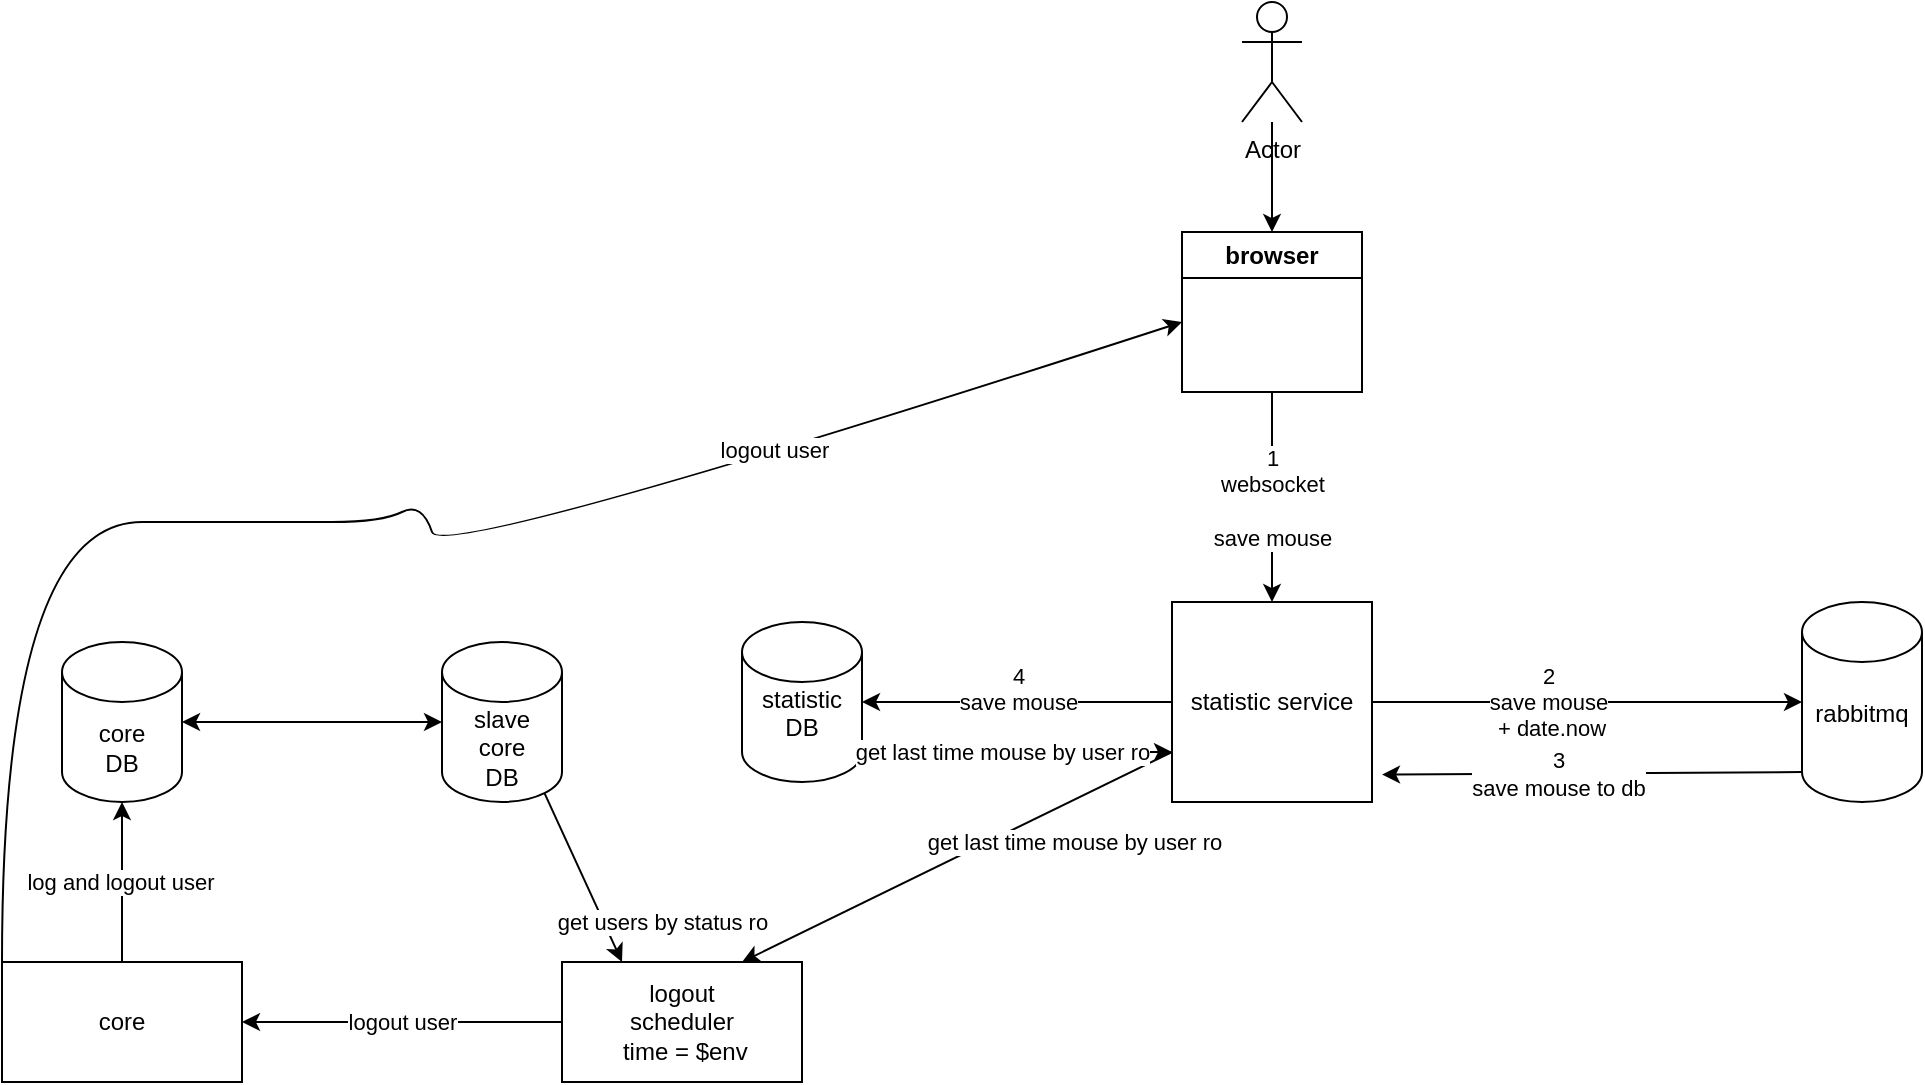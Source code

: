 <mxfile version="21.1.8" type="github">
  <diagram name="Страница 1" id="4xukLvxWsqBlN_RhjHFp">
    <mxGraphModel dx="1870" dy="648" grid="1" gridSize="10" guides="1" tooltips="1" connect="1" arrows="1" fold="1" page="1" pageScale="1" pageWidth="827" pageHeight="1169" math="0" shadow="0">
      <root>
        <mxCell id="0" />
        <mxCell id="1" parent="0" />
        <mxCell id="3AopopT1q7frU1fiOUVZ-1" value="Actor" style="shape=umlActor;verticalLabelPosition=bottom;verticalAlign=top;html=1;outlineConnect=0;" parent="1" vertex="1">
          <mxGeometry x="400" y="430" width="30" height="60" as="geometry" />
        </mxCell>
        <mxCell id="3AopopT1q7frU1fiOUVZ-2" value="&lt;div&gt;browser&lt;/div&gt;" style="swimlane;whiteSpace=wrap;html=1;" parent="1" vertex="1">
          <mxGeometry x="370" y="545" width="90" height="80" as="geometry" />
        </mxCell>
        <mxCell id="3AopopT1q7frU1fiOUVZ-3" value="statistic service" style="whiteSpace=wrap;html=1;aspect=fixed;" parent="1" vertex="1">
          <mxGeometry x="365" y="730" width="100" height="100" as="geometry" />
        </mxCell>
        <mxCell id="3AopopT1q7frU1fiOUVZ-4" value="&lt;div&gt;1 &lt;br&gt;&lt;/div&gt;&lt;div&gt;websocket&lt;/div&gt;&lt;div&gt;&lt;br&gt;&lt;/div&gt;&lt;div&gt;save mouse&lt;/div&gt;" style="endArrow=classic;html=1;rounded=0;exitX=0.5;exitY=1;exitDx=0;exitDy=0;entryX=0.5;entryY=0;entryDx=0;entryDy=0;" parent="1" source="3AopopT1q7frU1fiOUVZ-2" target="3AopopT1q7frU1fiOUVZ-3" edge="1">
          <mxGeometry width="50" height="50" relative="1" as="geometry">
            <mxPoint x="390" y="690" as="sourcePoint" />
            <mxPoint x="440" y="640" as="targetPoint" />
          </mxGeometry>
        </mxCell>
        <mxCell id="3AopopT1q7frU1fiOUVZ-5" value="" style="endArrow=classic;html=1;rounded=0;exitX=1;exitY=0.5;exitDx=0;exitDy=0;" parent="1" source="3AopopT1q7frU1fiOUVZ-3" target="3AopopT1q7frU1fiOUVZ-6" edge="1">
          <mxGeometry width="50" height="50" relative="1" as="geometry">
            <mxPoint x="390" y="690" as="sourcePoint" />
            <mxPoint x="550" y="770" as="targetPoint" />
          </mxGeometry>
        </mxCell>
        <mxCell id="3AopopT1q7frU1fiOUVZ-7" value="&lt;div&gt;2&lt;/div&gt;&lt;div&gt;save mouse&lt;/div&gt;&lt;div&gt;&amp;nbsp;+ date.now&lt;/div&gt;" style="edgeLabel;html=1;align=center;verticalAlign=middle;resizable=0;points=[];" parent="3AopopT1q7frU1fiOUVZ-5" vertex="1" connectable="0">
          <mxGeometry x="-0.183" relative="1" as="geometry">
            <mxPoint as="offset" />
          </mxGeometry>
        </mxCell>
        <mxCell id="3AopopT1q7frU1fiOUVZ-6" value="&lt;div&gt;rabbitmq&lt;/div&gt;&lt;div&gt;&lt;br&gt;&lt;/div&gt;" style="shape=cylinder3;whiteSpace=wrap;html=1;boundedLbl=1;backgroundOutline=1;size=15;" parent="1" vertex="1">
          <mxGeometry x="680" y="730" width="60" height="100" as="geometry" />
        </mxCell>
        <mxCell id="3AopopT1q7frU1fiOUVZ-8" value="" style="endArrow=classic;html=1;rounded=0;exitX=0;exitY=1;exitDx=0;exitDy=-15;exitPerimeter=0;entryX=1.05;entryY=0.863;entryDx=0;entryDy=0;entryPerimeter=0;" parent="1" source="3AopopT1q7frU1fiOUVZ-6" target="3AopopT1q7frU1fiOUVZ-3" edge="1">
          <mxGeometry width="50" height="50" relative="1" as="geometry">
            <mxPoint x="390" y="690" as="sourcePoint" />
            <mxPoint x="440" y="640" as="targetPoint" />
          </mxGeometry>
        </mxCell>
        <mxCell id="3AopopT1q7frU1fiOUVZ-9" value="&lt;div&gt;3&lt;/div&gt;&lt;div&gt;save mouse to db&lt;/div&gt;" style="edgeLabel;html=1;align=center;verticalAlign=middle;resizable=0;points=[];" parent="3AopopT1q7frU1fiOUVZ-8" vertex="1" connectable="0">
          <mxGeometry x="0.515" y="3" relative="1" as="geometry">
            <mxPoint x="37" y="-3" as="offset" />
          </mxGeometry>
        </mxCell>
        <mxCell id="3AopopT1q7frU1fiOUVZ-10" value="&lt;div&gt;statistic DB&lt;/div&gt;&lt;div&gt;&lt;br&gt;&lt;/div&gt;" style="shape=cylinder3;whiteSpace=wrap;html=1;boundedLbl=1;backgroundOutline=1;size=15;" parent="1" vertex="1">
          <mxGeometry x="150" y="740" width="60" height="80" as="geometry" />
        </mxCell>
        <mxCell id="3AopopT1q7frU1fiOUVZ-11" value="&lt;div&gt;4&lt;/div&gt;&lt;div&gt;save mouse&lt;/div&gt;&lt;div&gt;&lt;br&gt;&lt;/div&gt;" style="endArrow=classic;html=1;rounded=0;entryX=1;entryY=0.5;entryDx=0;entryDy=0;entryPerimeter=0;exitX=0;exitY=0.5;exitDx=0;exitDy=0;" parent="1" source="3AopopT1q7frU1fiOUVZ-3" target="3AopopT1q7frU1fiOUVZ-10" edge="1">
          <mxGeometry width="50" height="50" relative="1" as="geometry">
            <mxPoint x="390" y="690" as="sourcePoint" />
            <mxPoint x="440" y="640" as="targetPoint" />
          </mxGeometry>
        </mxCell>
        <mxCell id="3AopopT1q7frU1fiOUVZ-12" value="" style="endArrow=classic;html=1;rounded=0;entryX=0.5;entryY=0;entryDx=0;entryDy=0;" parent="1" source="3AopopT1q7frU1fiOUVZ-1" target="3AopopT1q7frU1fiOUVZ-2" edge="1">
          <mxGeometry width="50" height="50" relative="1" as="geometry">
            <mxPoint x="390" y="690" as="sourcePoint" />
            <mxPoint x="440" y="640" as="targetPoint" />
          </mxGeometry>
        </mxCell>
        <mxCell id="xP238i8nReyG9yJZz9Un-3" value="&lt;div&gt;logout &lt;br&gt;&lt;/div&gt;&lt;div&gt;scheduler&lt;br&gt;&lt;/div&gt;&amp;nbsp;time = $env" style="rounded=0;whiteSpace=wrap;html=1;" vertex="1" parent="1">
          <mxGeometry x="60" y="910" width="120" height="60" as="geometry" />
        </mxCell>
        <mxCell id="xP238i8nReyG9yJZz9Un-4" value="slave&lt;div&gt;core &lt;br&gt;&lt;/div&gt;&lt;div&gt;DB&lt;/div&gt;" style="shape=cylinder3;whiteSpace=wrap;html=1;boundedLbl=1;backgroundOutline=1;size=15;" vertex="1" parent="1">
          <mxGeometry y="750" width="60" height="80" as="geometry" />
        </mxCell>
        <mxCell id="xP238i8nReyG9yJZz9Un-5" value="&lt;div&gt;core&lt;/div&gt;" style="rounded=0;whiteSpace=wrap;html=1;" vertex="1" parent="1">
          <mxGeometry x="-220" y="910" width="120" height="60" as="geometry" />
        </mxCell>
        <mxCell id="xP238i8nReyG9yJZz9Un-6" value="&lt;div&gt;get last time mouse by user ro&lt;/div&gt;" style="endArrow=classic;html=1;rounded=0;entryX=0.75;entryY=0;entryDx=0;entryDy=0;exitX=0;exitY=0.75;exitDx=0;exitDy=0;" edge="1" parent="1" source="3AopopT1q7frU1fiOUVZ-3" target="xP238i8nReyG9yJZz9Un-3">
          <mxGeometry x="-0.467" y="19" width="50" height="50" relative="1" as="geometry">
            <mxPoint x="50" y="940" as="sourcePoint" />
            <mxPoint x="100" y="890" as="targetPoint" />
            <mxPoint as="offset" />
          </mxGeometry>
        </mxCell>
        <mxCell id="xP238i8nReyG9yJZz9Un-7" value="&lt;div&gt;get users by status ro&lt;/div&gt;" style="endArrow=classic;html=1;rounded=0;entryX=0.25;entryY=0;entryDx=0;entryDy=0;exitX=0.855;exitY=1;exitDx=0;exitDy=-4.35;exitPerimeter=0;" edge="1" parent="1" source="xP238i8nReyG9yJZz9Un-4" target="xP238i8nReyG9yJZz9Un-3">
          <mxGeometry x="0.786" y="26" width="50" height="50" relative="1" as="geometry">
            <mxPoint x="190" y="830" as="sourcePoint" />
            <mxPoint x="160" y="920" as="targetPoint" />
            <mxPoint as="offset" />
          </mxGeometry>
        </mxCell>
        <mxCell id="xP238i8nReyG9yJZz9Un-10" value="&lt;div&gt;logout user&lt;/div&gt;" style="endArrow=classic;html=1;rounded=0;exitX=0;exitY=0.5;exitDx=0;exitDy=0;entryX=1;entryY=0.5;entryDx=0;entryDy=0;" edge="1" parent="1" source="xP238i8nReyG9yJZz9Un-3" target="xP238i8nReyG9yJZz9Un-5">
          <mxGeometry width="50" height="50" relative="1" as="geometry">
            <mxPoint x="50" y="940" as="sourcePoint" />
            <mxPoint x="100" y="890" as="targetPoint" />
          </mxGeometry>
        </mxCell>
        <mxCell id="xP238i8nReyG9yJZz9Un-11" value="" style="endArrow=classic;html=1;rounded=0;entryX=0;entryY=0.75;entryDx=0;entryDy=0;exitX=1;exitY=1;exitDx=0;exitDy=-15;exitPerimeter=0;" edge="1" parent="1" source="3AopopT1q7frU1fiOUVZ-10" target="3AopopT1q7frU1fiOUVZ-3">
          <mxGeometry width="50" height="50" relative="1" as="geometry">
            <mxPoint x="110" y="770" as="sourcePoint" />
            <mxPoint x="160" y="720" as="targetPoint" />
          </mxGeometry>
        </mxCell>
        <mxCell id="xP238i8nReyG9yJZz9Un-12" value="&lt;div&gt;get last time mouse by user ro&lt;/div&gt;" style="edgeLabel;html=1;align=center;verticalAlign=middle;resizable=0;points=[];" vertex="1" connectable="0" parent="xP238i8nReyG9yJZz9Un-11">
          <mxGeometry x="-0.097" relative="1" as="geometry">
            <mxPoint as="offset" />
          </mxGeometry>
        </mxCell>
        <mxCell id="xP238i8nReyG9yJZz9Un-13" value="&lt;div&gt;core&lt;/div&gt;&lt;div&gt;DB&lt;br&gt;&lt;/div&gt;" style="shape=cylinder3;whiteSpace=wrap;html=1;boundedLbl=1;backgroundOutline=1;size=15;" vertex="1" parent="1">
          <mxGeometry x="-190" y="750" width="60" height="80" as="geometry" />
        </mxCell>
        <mxCell id="xP238i8nReyG9yJZz9Un-14" value="" style="endArrow=classic;html=1;rounded=0;entryX=0.5;entryY=1;entryDx=0;entryDy=0;entryPerimeter=0;exitX=0.5;exitY=0;exitDx=0;exitDy=0;" edge="1" parent="1" source="xP238i8nReyG9yJZz9Un-5" target="xP238i8nReyG9yJZz9Un-13">
          <mxGeometry width="50" height="50" relative="1" as="geometry">
            <mxPoint y="760" as="sourcePoint" />
            <mxPoint x="50" y="710" as="targetPoint" />
          </mxGeometry>
        </mxCell>
        <mxCell id="xP238i8nReyG9yJZz9Un-15" value="log and logout user" style="edgeLabel;html=1;align=center;verticalAlign=middle;resizable=0;points=[];" vertex="1" connectable="0" parent="xP238i8nReyG9yJZz9Un-14">
          <mxGeometry x="0.004" y="1" relative="1" as="geometry">
            <mxPoint as="offset" />
          </mxGeometry>
        </mxCell>
        <mxCell id="xP238i8nReyG9yJZz9Un-16" value="" style="endArrow=classic;startArrow=classic;html=1;rounded=0;exitX=1;exitY=0.5;exitDx=0;exitDy=0;exitPerimeter=0;entryX=0;entryY=0.5;entryDx=0;entryDy=0;entryPerimeter=0;" edge="1" parent="1" source="xP238i8nReyG9yJZz9Un-13" target="xP238i8nReyG9yJZz9Un-4">
          <mxGeometry width="50" height="50" relative="1" as="geometry">
            <mxPoint y="760" as="sourcePoint" />
            <mxPoint x="50" y="710" as="targetPoint" />
          </mxGeometry>
        </mxCell>
        <mxCell id="xP238i8nReyG9yJZz9Un-18" value="" style="curved=1;endArrow=classic;html=1;rounded=0;exitX=0;exitY=0;exitDx=0;exitDy=0;" edge="1" parent="1" source="xP238i8nReyG9yJZz9Un-5">
          <mxGeometry width="50" height="50" relative="1" as="geometry">
            <mxPoint x="-10" y="760" as="sourcePoint" />
            <mxPoint x="370" y="590" as="targetPoint" />
            <Array as="points">
              <mxPoint x="-220" y="690" />
              <mxPoint x="-80" y="690" />
              <mxPoint x="-30" y="690" />
              <mxPoint x="-10" y="680" />
              <mxPoint y="710" />
            </Array>
          </mxGeometry>
        </mxCell>
        <mxCell id="xP238i8nReyG9yJZz9Un-19" value="&lt;div&gt;logout user&lt;/div&gt;" style="edgeLabel;html=1;align=center;verticalAlign=middle;resizable=0;points=[];" vertex="1" connectable="0" parent="xP238i8nReyG9yJZz9Un-18">
          <mxGeometry x="0.498" y="2" relative="1" as="geometry">
            <mxPoint as="offset" />
          </mxGeometry>
        </mxCell>
      </root>
    </mxGraphModel>
  </diagram>
</mxfile>
